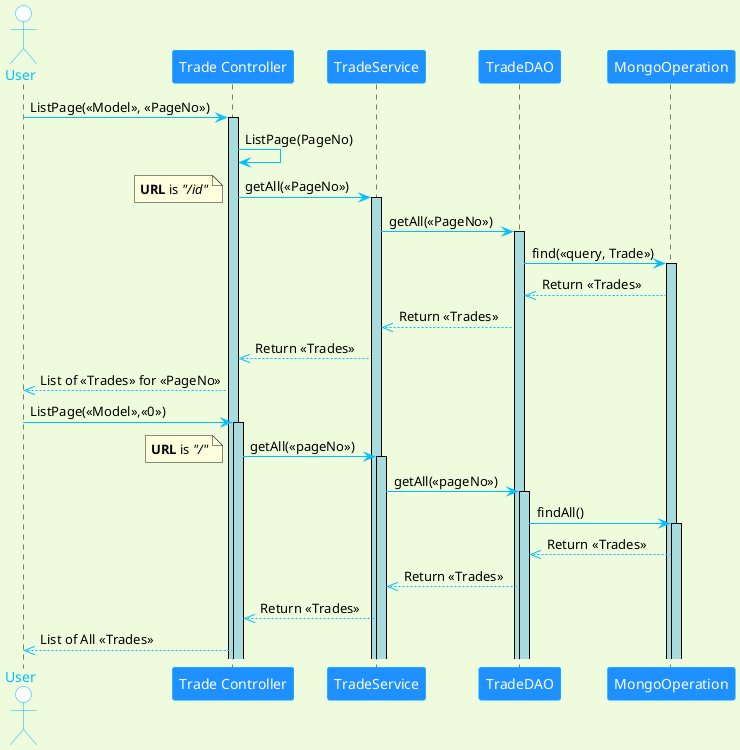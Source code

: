 @startuml
skinparam backgroundColor #EEFBDC
skinparam handwritten false
skinparam sequence {
ArrowColor DeepSkyBlue
ActorBorderColor DeepSkyBlue
LifeLineBackgroundColor #A9DCDF
LifeLineBorderColor Black
ParticipantBorderColor DeepSkyBlue
ParticipantBackgroundColor DodgerBlue
ParticipantFontName Impact
ParticipantFontSize 14
ParticipantFontColor #FFFFFF
ActorBackgroundColor white
ActorFontColor DeepSkyBlue
ActorFontSize 14
ActorFontName Aapex
}
actor User
participant "Trade Controller" as TC

participant "TradeService" as TS

participant "TradeDAO" as TD

participant "MongoOperation" as MO

User -> TC: ListPage(<<Model>>, <<PageNo>>)
activate TC
TC-> TC: ListPage(PageNo)
TC -> TS: getAll(<<PageNo>>)
note left
**URL** is //"/id"//
end note
activate TS
TS -> TD: getAll(<<PageNo>>)
activate TD
TD->MO: find(<<query, Trade>>)
activate MO
TD <<-- MO: Return <<Trades>>
TS <<-- TD: Return <<Trades>>
TC <<-- TS: Return <<Trades>>
User <<-- TC: List of <<Trades>> for <<PageNo>>

User -> TC: ListPage(<<Model>>,<<0>>)

activate TC
TC -> TS: getAll(<<pageNo>>)
note left
**URL** is //"/"//
end note
activate TS
TS -> TD: getAll(<<pageNo>>)
activate TD
TD->MO: findAll()
activate MO
TD<<-- MO: Return <<Trades>>
TS <<-- TD: Return <<Trades>>
TC <<-- TS: Return <<Trades>>
User <<-- TC: List of All <<Trades>>

@enduml